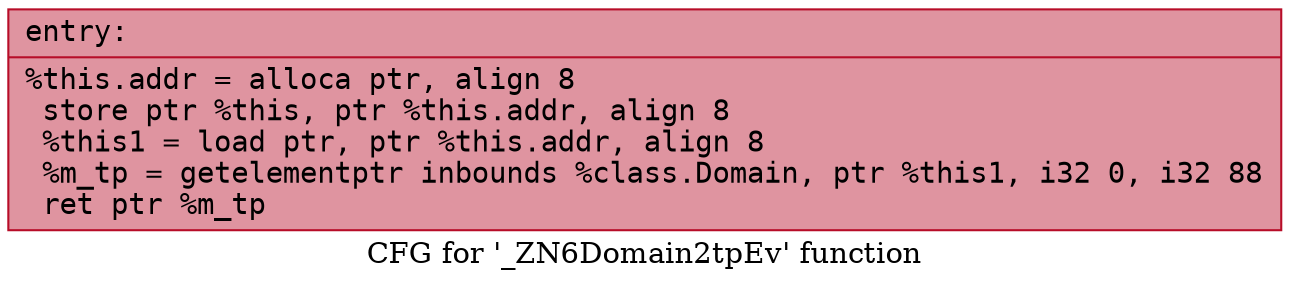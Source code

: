digraph "CFG for '_ZN6Domain2tpEv' function" {
	label="CFG for '_ZN6Domain2tpEv' function";

	Node0x55707bcbe9c0 [shape=record,color="#b70d28ff", style=filled, fillcolor="#b70d2870" fontname="Courier",label="{entry:\l|  %this.addr = alloca ptr, align 8\l  store ptr %this, ptr %this.addr, align 8\l  %this1 = load ptr, ptr %this.addr, align 8\l  %m_tp = getelementptr inbounds %class.Domain, ptr %this1, i32 0, i32 88\l  ret ptr %m_tp\l}"];
}
